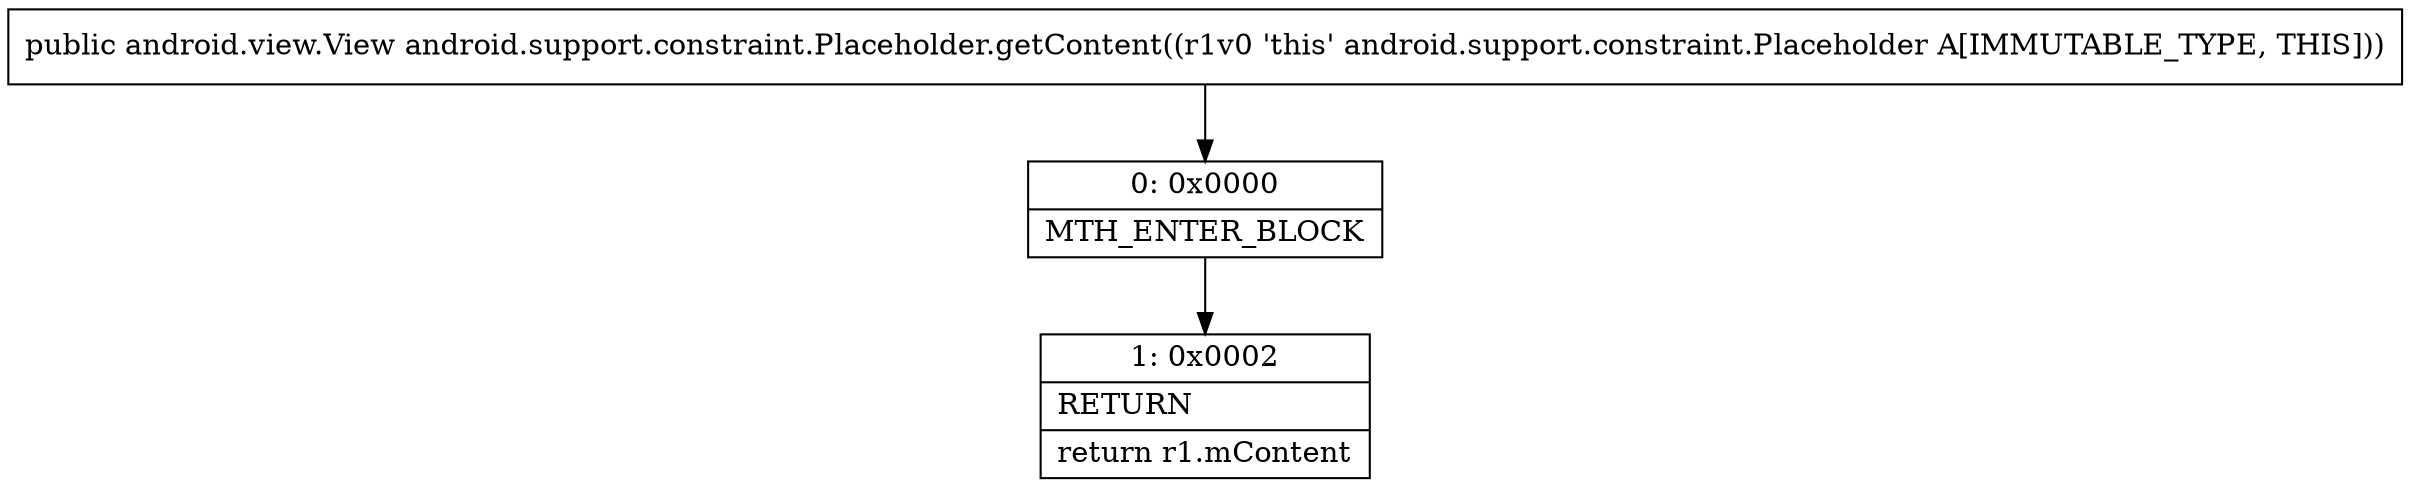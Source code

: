 digraph "CFG forandroid.support.constraint.Placeholder.getContent()Landroid\/view\/View;" {
Node_0 [shape=record,label="{0\:\ 0x0000|MTH_ENTER_BLOCK\l}"];
Node_1 [shape=record,label="{1\:\ 0x0002|RETURN\l|return r1.mContent\l}"];
MethodNode[shape=record,label="{public android.view.View android.support.constraint.Placeholder.getContent((r1v0 'this' android.support.constraint.Placeholder A[IMMUTABLE_TYPE, THIS])) }"];
MethodNode -> Node_0;
Node_0 -> Node_1;
}

